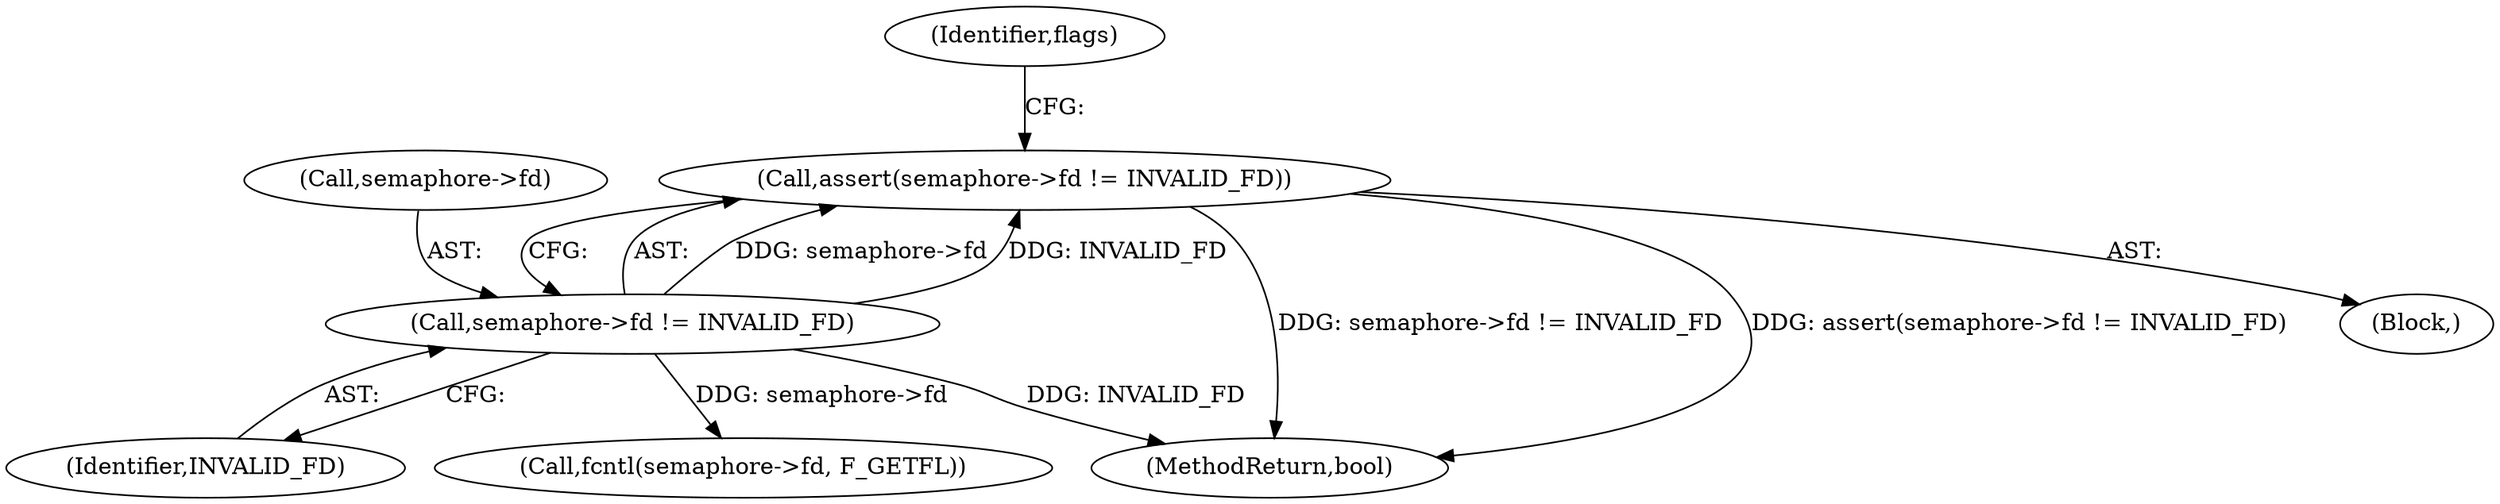 digraph "0_Android_472271b153c5dc53c28beac55480a8d8434b2d5c_60@API" {
"1000107" [label="(Call,assert(semaphore->fd != INVALID_FD))"];
"1000108" [label="(Call,semaphore->fd != INVALID_FD)"];
"1000102" [label="(Block,)"];
"1000109" [label="(Call,semaphore->fd)"];
"1000117" [label="(Call,fcntl(semaphore->fd, F_GETFL))"];
"1000115" [label="(Identifier,flags)"];
"1000107" [label="(Call,assert(semaphore->fd != INVALID_FD))"];
"1000112" [label="(Identifier,INVALID_FD)"];
"1000187" [label="(MethodReturn,bool)"];
"1000108" [label="(Call,semaphore->fd != INVALID_FD)"];
"1000107" -> "1000102"  [label="AST: "];
"1000107" -> "1000108"  [label="CFG: "];
"1000108" -> "1000107"  [label="AST: "];
"1000115" -> "1000107"  [label="CFG: "];
"1000107" -> "1000187"  [label="DDG: semaphore->fd != INVALID_FD"];
"1000107" -> "1000187"  [label="DDG: assert(semaphore->fd != INVALID_FD)"];
"1000108" -> "1000107"  [label="DDG: semaphore->fd"];
"1000108" -> "1000107"  [label="DDG: INVALID_FD"];
"1000108" -> "1000112"  [label="CFG: "];
"1000109" -> "1000108"  [label="AST: "];
"1000112" -> "1000108"  [label="AST: "];
"1000108" -> "1000187"  [label="DDG: INVALID_FD"];
"1000108" -> "1000117"  [label="DDG: semaphore->fd"];
}
